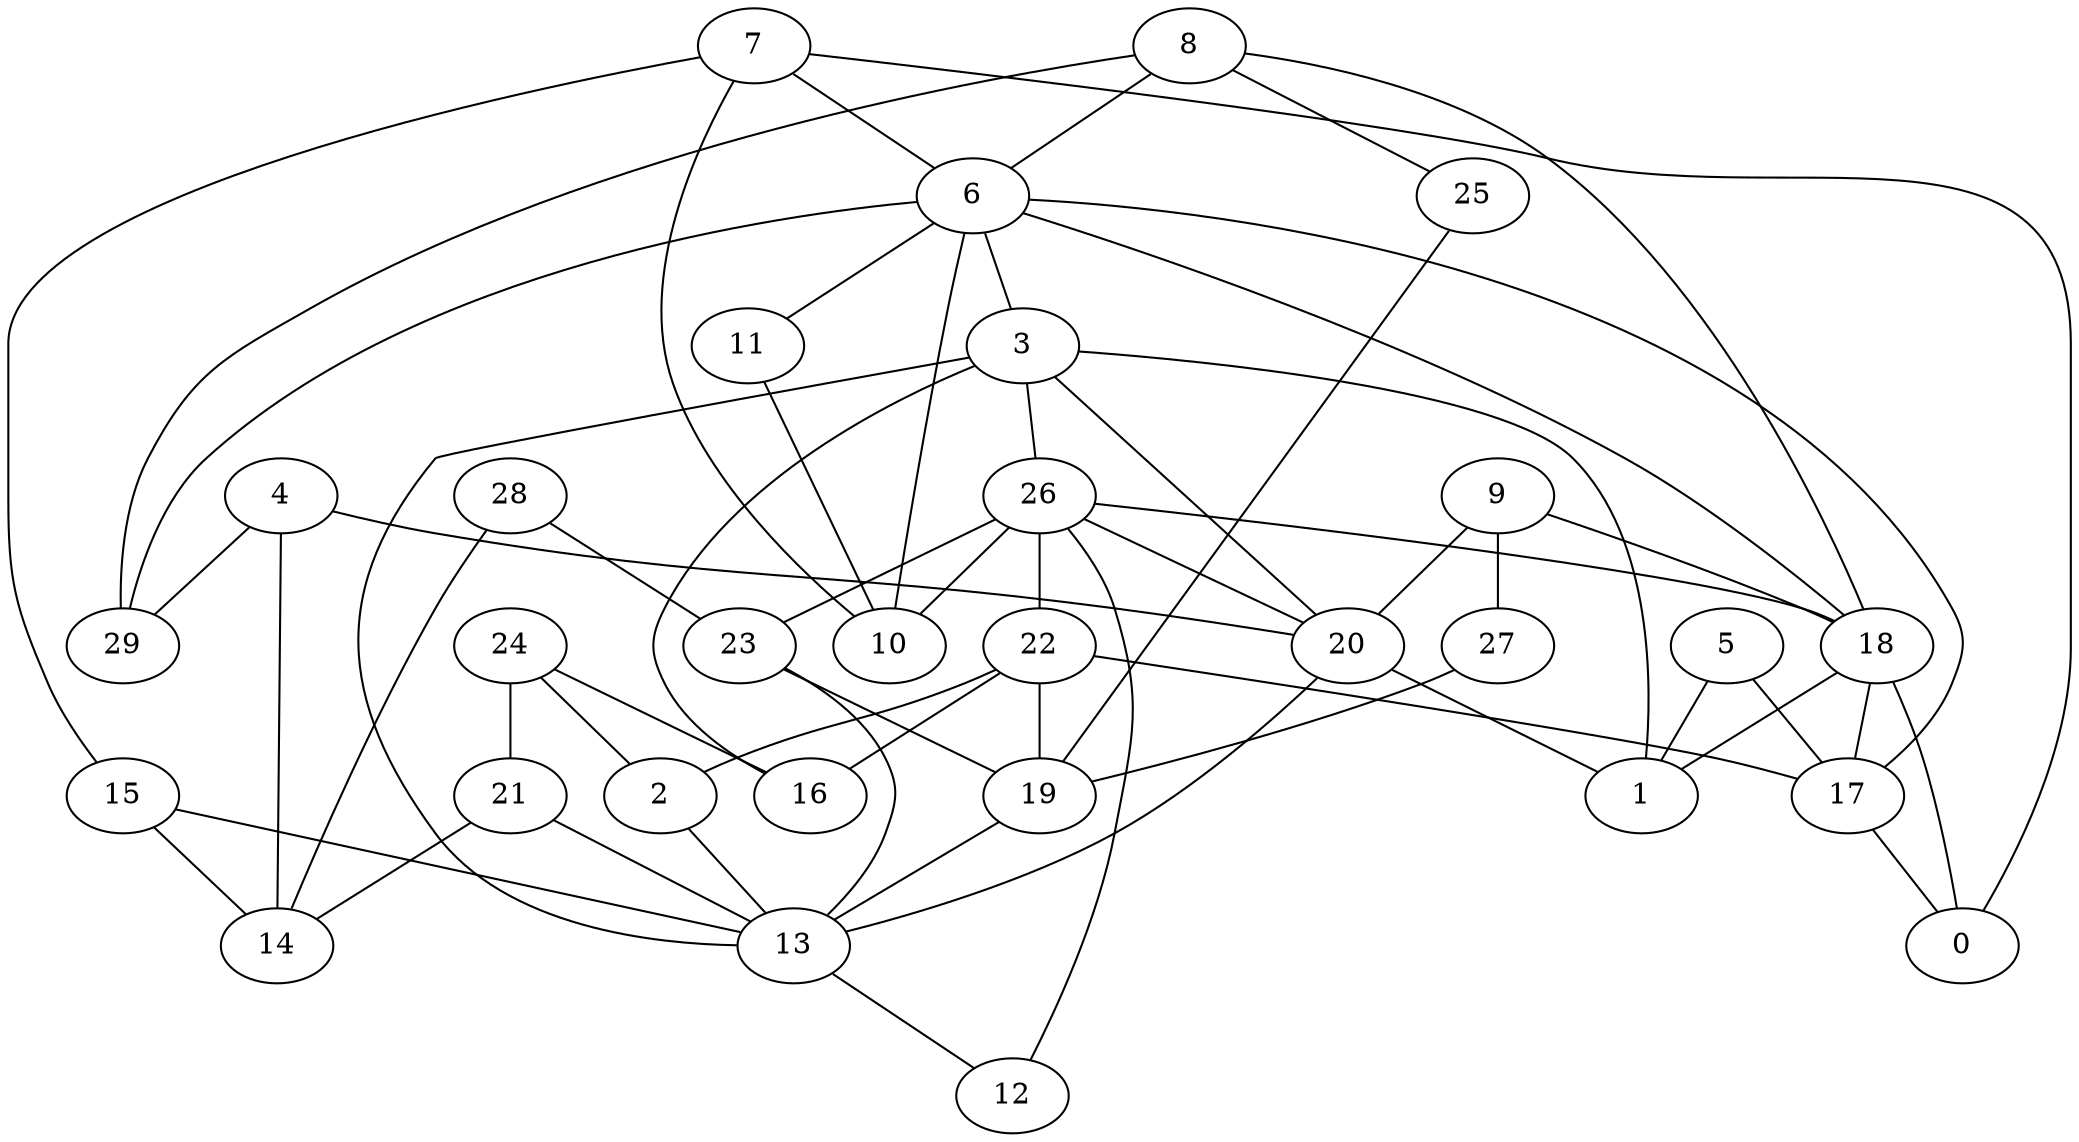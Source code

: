 digraph GG_graph {

subgraph G_graph {
edge [color = black]
"15" -> "14" [dir = none]
"15" -> "13" [dir = none]
"13" -> "12" [dir = none]
"9" -> "20" [dir = none]
"9" -> "18" [dir = none]
"9" -> "27" [dir = none]
"22" -> "16" [dir = none]
"22" -> "17" [dir = none]
"22" -> "2" [dir = none]
"22" -> "19" [dir = none]
"27" -> "19" [dir = none]
"26" -> "12" [dir = none]
"26" -> "18" [dir = none]
"26" -> "20" [dir = none]
"26" -> "22" [dir = none]
"26" -> "23" [dir = none]
"26" -> "10" [dir = none]
"4" -> "29" [dir = none]
"4" -> "20" [dir = none]
"4" -> "14" [dir = none]
"20" -> "13" [dir = none]
"20" -> "1" [dir = none]
"3" -> "1" [dir = none]
"3" -> "26" [dir = none]
"3" -> "13" [dir = none]
"3" -> "20" [dir = none]
"3" -> "16" [dir = none]
"6" -> "29" [dir = none]
"6" -> "10" [dir = none]
"6" -> "18" [dir = none]
"6" -> "3" [dir = none]
"6" -> "17" [dir = none]
"6" -> "11" [dir = none]
"11" -> "10" [dir = none]
"18" -> "0" [dir = none]
"18" -> "17" [dir = none]
"8" -> "6" [dir = none]
"8" -> "18" [dir = none]
"8" -> "25" [dir = none]
"8" -> "29" [dir = none]
"17" -> "0" [dir = none]
"28" -> "14" [dir = none]
"28" -> "23" [dir = none]
"7" -> "6" [dir = none]
"7" -> "15" [dir = none]
"7" -> "10" [dir = none]
"7" -> "0" [dir = none]
"24" -> "2" [dir = none]
"24" -> "16" [dir = none]
"24" -> "21" [dir = none]
"21" -> "14" [dir = none]
"21" -> "13" [dir = none]
"23" -> "13" [dir = none]
"23" -> "19" [dir = none]
"5" -> "1" [dir = none]
"5" -> "17" [dir = none]
"2" -> "13" [dir = none]
"25" -> "19" [dir = none]
"19" -> "13" [dir = none]
"18" -> "1" [dir = none]
}

}
